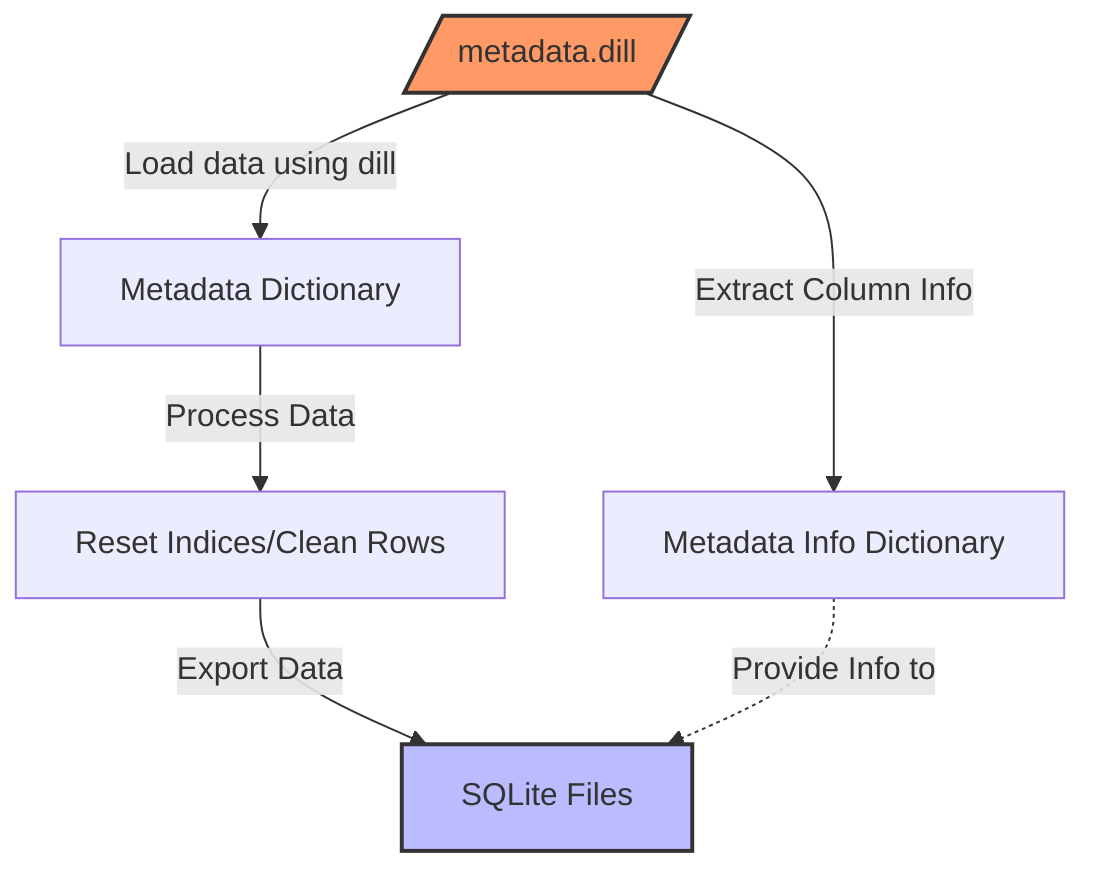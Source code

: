 flowchart TD

    %% Data Source
    A[/metadata.dill/]:::dataSource -->|Load data using dill| B[Metadata Dictionary]
    A[/metadata.dill/]:::dataSource -->|Extract Column Info| C[Metadata Info Dictionary]

    %% Data Processing
    B -->|Process Data| D[Reset Indices/Clean Rows]
    D -->|Export Data| E[SQLite Files]:::output
    C -.->|Provide Info to| E

    %% Styles
    classDef dataSource fill:#f96,stroke:#333,stroke-width:2px;
    classDef output fill:#bbf,stroke:#333,stroke-width:2px;

    %% Comments
    %% A: Source file in dill format
    %% B: Loaded data into a dictionary of user interactions
    %% C: Dictionary setup for storing metadata information
    %% D: Data processing and cleaning operations
    %% E: Exported processed data into SQLite files